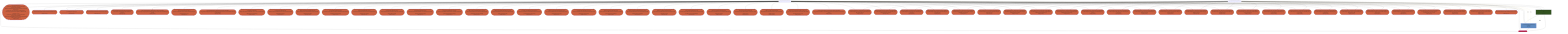 graph TD
  KaScriptModule_57{{"KaScriptModule(build.gradle.kts)"}}
  KaSourceModule_59["KaSourceModule(GradleKotlinFixture)<br />production<br />JVM (1.8)"]
  KaLibraryModule_55(["KaLibraryModule(SDK)"])
  KaSourceModule_60["KaSourceModule(GradleKotlinFixture)<br />test<br />JVM (1.8)"]
  KaLibraryModule_56(["KaLibraryModule(classes=[jar://GRADLE_REPOSITORY/caches/modules-2/files-2.1/org.jetbrains.kotlin/kotlin-stdlib/2.0.20/7388d355f7cceb002cd387ccb7ab3850e4e0a07f/kotlin-stdlib-2.0.20.jar!/, jar://GRADLE_REPOSITORY/wrapper/dists/gradle-8.11-bin/c4te04g51qsyw1bxcb929u7br/gradle-8.11/lib/kotlin-stdlib-2.0.20.jar!/], sources=[jar://GRADLE_REPOSITORY/caches/modules-2/files-2.1/org.jetbrains.kotlin/kotlin-stdlib/2.0.20/a6abf4122d686e67c307f45a1d056cd2d6ae57b5/kotlin-stdlib-2.0.20-sources.jar!/])<br />scriptDependency"])
  KaLibraryModule_0(["KaLibraryModule(GRADLE_REPOSITORY/caches/8.11/dependencies-accessors/932b97c9e0ae61a950d0c442ab66fbe219f5f218/classes)<br />scriptDependency"])
  KaLibraryModule_1(["KaLibraryModule(GRADLE_REPOSITORY/caches/8.11/generated-gradle-jars/gradle-api-8.11.jar)<br />scriptDependency"])
  KaLibraryModule_3(["KaLibraryModule(GRADLE_REPOSITORY/caches/8.11/kotlin-dsl/accessors/67e0e34578eb78fe1de6071a11242124/classes)<br />scriptDependency"])
  KaLibraryModule_4(["KaLibraryModule(GRADLE_REPOSITORY/caches/8.11/kotlin-dsl/accessors/713d72c97915090755fbad209f3188cd-PS/classes)<br />scriptDependency"])
  KaLibraryModule_5(["KaLibraryModule(GRADLE_REPOSITORY/caches/modules-2/files-2.1/com.google.code.gson/gson/2.8.9/8a432c1d6825781e21a02db2e2c33c5fde2833b9/gson-2.8.9.jar)<br />scriptDependency"])
  KaLibraryModule_6(["KaLibraryModule(GRADLE_REPOSITORY/caches/modules-2/files-2.1/org.gradle.kotlin/gradle-kotlin-dsl-plugins/5.1.1/3df489c5ed7c79591eaef488ac4462a685a2c3de/gradle-kotlin-dsl-plugins-5.1.1.jar)<br />scriptDependency"])
  KaLibraryModule_7(["KaLibraryModule(GRADLE_REPOSITORY/caches/modules-2/files-2.1/org.jetbrains.intellij.deps/trove4j/1.0.20200330/3afb14d5f9ceb459d724e907a21145e8ff394f02/trove4j-1.0.20200330.jar)<br />scriptDependency"])
  KaLibraryModule_8(["KaLibraryModule(GRADLE_REPOSITORY/caches/modules-2/files-2.1/org.jetbrains.kotlin/kotlin-assignment/2.0.20/b4f2e732fe09103b173377194c41ef14ef698c5c/kotlin-assignment-2.0.20-gradle85.jar)<br />scriptDependency"])
  KaLibraryModule_9(["KaLibraryModule(GRADLE_REPOSITORY/caches/modules-2/files-2.1/org.jetbrains.kotlin/kotlin-build-statistics/2.0.20/fa1c73206997fe6ea912319041e105e6438accdf/kotlin-build-statistics-2.0.20.jar)<br />scriptDependency"])
  KaLibraryModule_10(["KaLibraryModule(GRADLE_REPOSITORY/caches/modules-2/files-2.1/org.jetbrains.kotlin/kotlin-build-tools-api/2.0.20/7898f46131274ac85569ef30f965e3758e217551/kotlin-build-tools-api-2.0.20.jar)<br />scriptDependency"])
  KaLibraryModule_11(["KaLibraryModule(GRADLE_REPOSITORY/caches/modules-2/files-2.1/org.jetbrains.kotlin/kotlin-compiler-embeddable/2.0.20/244b603e8c729f98baaf9088d90b5b9350c68af8/kotlin-compiler-embeddable-2.0.20.jar)<br />scriptDependency"])
  KaLibraryModule_12(["KaLibraryModule(GRADLE_REPOSITORY/caches/modules-2/files-2.1/org.jetbrains.kotlin/kotlin-compiler-runner/2.0.20/b7298471a2af50b32b7c460775c23759edb5bb70/kotlin-compiler-runner-2.0.20.jar)<br />scriptDependency"])
  KaLibraryModule_13(["KaLibraryModule(GRADLE_REPOSITORY/caches/modules-2/files-2.1/org.jetbrains.kotlin/kotlin-daemon-client/2.0.20/910b2107f6a7cc02366687b6e835ae0beaadb59b/kotlin-daemon-client-2.0.20.jar)<br />scriptDependency"])
  KaLibraryModule_14(["KaLibraryModule(GRADLE_REPOSITORY/caches/modules-2/files-2.1/org.jetbrains.kotlin/kotlin-daemon-embeddable/2.0.20/9eb02dce62f058efe6a121cf00cf5da9779e2746/kotlin-daemon-embeddable-2.0.20.jar)<br />scriptDependency"])
  KaLibraryModule_15(["KaLibraryModule(GRADLE_REPOSITORY/caches/modules-2/files-2.1/org.jetbrains.kotlin/kotlin-gradle-plugin-annotations/2.0.20/a68df0dc58b9bf664e96de49d673f30f24148224/kotlin-gradle-plugin-annotations-2.0.20.jar)<br />scriptDependency"])
  KaLibraryModule_16(["KaLibraryModule(GRADLE_REPOSITORY/caches/modules-2/files-2.1/org.jetbrains.kotlin/kotlin-gradle-plugin-api/2.0.20/d2bb3020f72504d0455fcb9cef3af4bdf6564de5/kotlin-gradle-plugin-api-2.0.20-gradle85.jar)<br />scriptDependency"])
  KaLibraryModule_17(["KaLibraryModule(GRADLE_REPOSITORY/caches/modules-2/files-2.1/org.jetbrains.kotlin/kotlin-gradle-plugin-api/2.0.20/d2bb3020f72504d0455fcb9cef3af4bdf6564de5/kotlin-gradle-plugin-api-2.0.20.jar)<br />scriptDependency"])
  KaLibraryModule_18(["KaLibraryModule(GRADLE_REPOSITORY/caches/modules-2/files-2.1/org.jetbrains.kotlin/kotlin-gradle-plugin-idea-proto/2.0.20/71e7e908bab748c5b035e551c8efd19a5215c0ca/kotlin-gradle-plugin-idea-proto-2.0.20.jar)<br />scriptDependency"])
  KaLibraryModule_19(["KaLibraryModule(GRADLE_REPOSITORY/caches/modules-2/files-2.1/org.jetbrains.kotlin/kotlin-gradle-plugin-idea/2.0.20/dc54973fe68b0bb9b816bd04ef39648ca29526a6/kotlin-gradle-plugin-idea-2.0.20.jar)<br />scriptDependency"])
  KaLibraryModule_20(["KaLibraryModule(GRADLE_REPOSITORY/caches/modules-2/files-2.1/org.jetbrains.kotlin/kotlin-gradle-plugin-model/2.0.20/a23be6a5119ded89279f2bf9a095cddec6145614/kotlin-gradle-plugin-model-2.0.20.jar)<br />scriptDependency"])
  KaLibraryModule_21(["KaLibraryModule(GRADLE_REPOSITORY/caches/modules-2/files-2.1/org.jetbrains.kotlin/kotlin-gradle-plugin/2.0.20/5ca90c0173fffe0f4e9b73aca425fd99213cc43a/kotlin-gradle-plugin-2.0.20-gradle85.jar)<br />scriptDependency"])
  KaLibraryModule_22(["KaLibraryModule(GRADLE_REPOSITORY/caches/modules-2/files-2.1/org.jetbrains.kotlin/kotlin-klib-commonizer-api/2.0.20/c3f877ed653b2d5afc74e9ed8b44bee8856807b1/kotlin-klib-commonizer-api-2.0.20.jar)<br />scriptDependency"])
  KaLibraryModule_23(["KaLibraryModule(GRADLE_REPOSITORY/caches/modules-2/files-2.1/org.jetbrains.kotlin/kotlin-native-utils/2.0.20/9041e552da8fe20f7835123822f9ee273655e34b/kotlin-native-utils-2.0.20.jar)<br />scriptDependency"])
  KaLibraryModule_24(["KaLibraryModule(GRADLE_REPOSITORY/caches/modules-2/files-2.1/org.jetbrains.kotlin/kotlin-sam-with-receiver/2.0.20/f53a1b6144691b0fc3c47032e8aa4695a5f59a01/kotlin-sam-with-receiver-2.0.20-gradle85.jar)<br />scriptDependency"])
  KaLibraryModule_25(["KaLibraryModule(GRADLE_REPOSITORY/caches/modules-2/files-2.1/org.jetbrains.kotlin/kotlin-tooling-core/2.0.20/952179e9b7f114e78274ca73cea6df8fce3c8b3b/kotlin-tooling-core-2.0.20.jar)<br />scriptDependency"])
  KaLibraryModule_26(["KaLibraryModule(GRADLE_REPOSITORY/caches/modules-2/files-2.1/org.jetbrains.kotlin/kotlin-util-io/2.0.20/b74831be580aa621e8158231fbd7904ab634ab7d/kotlin-util-io-2.0.20.jar)<br />scriptDependency"])
  KaLibraryModule_27(["KaLibraryModule(GRADLE_REPOSITORY/caches/modules-2/files-2.1/org.jetbrains.kotlin/kotlin-util-klib/2.0.20/8f1da03af6d8cc1230daa83fabb150891533fb50/kotlin-util-klib-2.0.20.jar)<br />scriptDependency"])
  KaLibraryModule_28(["KaLibraryModule(GRADLE_REPOSITORY/caches/modules-2/files-2.1/org.jetbrains.kotlinx/kotlinx-coroutines-core-jvm/1.6.4/2c997cd1c0ef33f3e751d3831929aeff1390cb30/kotlinx-coroutines-core-jvm-1.6.4.jar)<br />scriptDependency"])
  KaLibraryModule_29(["KaLibraryModule(GRADLE_REPOSITORY/caches/modules-2/files-2.1/org.jetbrains/annotations/13.0/919f0dfe192fb4e063e7dacadee7f8bb9a2672a9/annotations-13.0.jar)<br />scriptDependency"])
  KaLibraryModule_30(["KaLibraryModule(GRADLE_REPOSITORY/wrapper/dists/gradle-8.11-bin/c4te04g51qsyw1bxcb929u7br/gradle-8.11/lib/gradle-base-services-8.11.jar)<br />scriptDependency"])
  KaLibraryModule_31(["KaLibraryModule(GRADLE_REPOSITORY/wrapper/dists/gradle-8.11-bin/c4te04g51qsyw1bxcb929u7br/gradle-8.11/lib/gradle-base-services-groovy-8.11.jar)<br />scriptDependency"])
  KaLibraryModule_32(["KaLibraryModule(GRADLE_REPOSITORY/wrapper/dists/gradle-8.11-bin/c4te04g51qsyw1bxcb929u7br/gradle-8.11/lib/gradle-core-8.11.jar)<br />scriptDependency"])
  KaLibraryModule_33(["KaLibraryModule(GRADLE_REPOSITORY/wrapper/dists/gradle-8.11-bin/c4te04g51qsyw1bxcb929u7br/gradle-8.11/lib/gradle-core-api-8.11.jar)<br />scriptDependency"])
  KaLibraryModule_34(["KaLibraryModule(GRADLE_REPOSITORY/wrapper/dists/gradle-8.11-bin/c4te04g51qsyw1bxcb929u7br/gradle-8.11/lib/gradle-installation-beacon-8.11.jar)<br />scriptDependency"])
  KaLibraryModule_35(["KaLibraryModule(GRADLE_REPOSITORY/wrapper/dists/gradle-8.11-bin/c4te04g51qsyw1bxcb929u7br/gradle-8.11/lib/gradle-kotlin-dsl-8.11.jar)<br />scriptDependency"])
  KaLibraryModule_36(["KaLibraryModule(GRADLE_REPOSITORY/wrapper/dists/gradle-8.11-bin/c4te04g51qsyw1bxcb929u7br/gradle-8.11/lib/gradle-kotlin-dsl-extensions-8.11.jar)<br />scriptDependency"])
  KaLibraryModule_37(["KaLibraryModule(GRADLE_REPOSITORY/wrapper/dists/gradle-8.11-bin/c4te04g51qsyw1bxcb929u7br/gradle-8.11/lib/gradle-kotlin-dsl-shared-runtime-8.11.jar)<br />scriptDependency"])
  KaLibraryModule_38(["KaLibraryModule(GRADLE_REPOSITORY/wrapper/dists/gradle-8.11-bin/c4te04g51qsyw1bxcb929u7br/gradle-8.11/lib/gradle-kotlin-dsl-tooling-models-8.11.jar)<br />scriptDependency"])
  KaLibraryModule_39(["KaLibraryModule(GRADLE_REPOSITORY/wrapper/dists/gradle-8.11-bin/c4te04g51qsyw1bxcb929u7br/gradle-8.11/lib/groovy-3.0.22.jar)<br />scriptDependency"])
  KaLibraryModule_40(["KaLibraryModule(GRADLE_REPOSITORY/wrapper/dists/gradle-8.11-bin/c4te04g51qsyw1bxcb929u7br/gradle-8.11/lib/groovy-ant-3.0.22.jar)<br />scriptDependency"])
  KaLibraryModule_41(["KaLibraryModule(GRADLE_REPOSITORY/wrapper/dists/gradle-8.11-bin/c4te04g51qsyw1bxcb929u7br/gradle-8.11/lib/groovy-astbuilder-3.0.22.jar)<br />scriptDependency"])
  KaLibraryModule_42(["KaLibraryModule(GRADLE_REPOSITORY/wrapper/dists/gradle-8.11-bin/c4te04g51qsyw1bxcb929u7br/gradle-8.11/lib/groovy-console-3.0.22.jar)<br />scriptDependency"])
  KaLibraryModule_43(["KaLibraryModule(GRADLE_REPOSITORY/wrapper/dists/gradle-8.11-bin/c4te04g51qsyw1bxcb929u7br/gradle-8.11/lib/groovy-datetime-3.0.22.jar)<br />scriptDependency"])
  KaLibraryModule_44(["KaLibraryModule(GRADLE_REPOSITORY/wrapper/dists/gradle-8.11-bin/c4te04g51qsyw1bxcb929u7br/gradle-8.11/lib/groovy-dateutil-3.0.22.jar)<br />scriptDependency"])
  KaLibraryModule_45(["KaLibraryModule(GRADLE_REPOSITORY/wrapper/dists/gradle-8.11-bin/c4te04g51qsyw1bxcb929u7br/gradle-8.11/lib/groovy-groovydoc-3.0.22.jar)<br />scriptDependency"])
  KaLibraryModule_46(["KaLibraryModule(GRADLE_REPOSITORY/wrapper/dists/gradle-8.11-bin/c4te04g51qsyw1bxcb929u7br/gradle-8.11/lib/groovy-json-3.0.22.jar)<br />scriptDependency"])
  KaLibraryModule_47(["KaLibraryModule(GRADLE_REPOSITORY/wrapper/dists/gradle-8.11-bin/c4te04g51qsyw1bxcb929u7br/gradle-8.11/lib/groovy-nio-3.0.22.jar)<br />scriptDependency"])
  KaLibraryModule_48(["KaLibraryModule(GRADLE_REPOSITORY/wrapper/dists/gradle-8.11-bin/c4te04g51qsyw1bxcb929u7br/gradle-8.11/lib/groovy-sql-3.0.22.jar)<br />scriptDependency"])
  KaLibraryModule_49(["KaLibraryModule(GRADLE_REPOSITORY/wrapper/dists/gradle-8.11-bin/c4te04g51qsyw1bxcb929u7br/gradle-8.11/lib/groovy-templates-3.0.22.jar)<br />scriptDependency"])
  KaLibraryModule_50(["KaLibraryModule(GRADLE_REPOSITORY/wrapper/dists/gradle-8.11-bin/c4te04g51qsyw1bxcb929u7br/gradle-8.11/lib/groovy-test-3.0.22.jar)<br />scriptDependency"])
  KaLibraryModule_51(["KaLibraryModule(GRADLE_REPOSITORY/wrapper/dists/gradle-8.11-bin/c4te04g51qsyw1bxcb929u7br/gradle-8.11/lib/groovy-xml-3.0.22.jar)<br />scriptDependency"])
  KaLibraryModule_52(["KaLibraryModule(GRADLE_REPOSITORY/wrapper/dists/gradle-8.11-bin/c4te04g51qsyw1bxcb929u7br/gradle-8.11/lib/javaparser-core-3.17.0.jar)<br />scriptDependency"])
  KaLibraryModule_53(["KaLibraryModule(GRADLE_REPOSITORY/wrapper/dists/gradle-8.11-bin/c4te04g51qsyw1bxcb929u7br/gradle-8.11/lib/kotlin-reflect-2.0.20.jar)<br />scriptDependency"])
  KaScriptModule_58{{"KaScriptModule(settings.gradle.kts)"}}
  KaLibraryModule_54(["KaLibraryModule(GRADLE_REPOSITORY/wrapper/dists/gradle-8.11-bin/c4te04g51qsyw1bxcb929u7br/gradle-8.11/lib/kotlin-stdlib-2.0.20.jar)<br />scriptDependency"])
  KaLibraryModule_2(["KaLibraryModule(GRADLE_REPOSITORY/caches/8.11/kotlin-dsl/accessors/045fae15c156631da085875c7a614413/classes)<br />scriptDependency"])
  style KaSourceModule_59 fill:#608BC1
  style KaLibraryModule_55 fill:#CC2B52
  style KaSourceModule_60 fill:#31511E
  style KaLibraryModule_56 fill:#CB6040
  style KaLibraryModule_0 fill:#CB6040
  style KaLibraryModule_1 fill:#CB6040
  style KaLibraryModule_3 fill:#CB6040
  style KaLibraryModule_4 fill:#CB6040
  style KaLibraryModule_5 fill:#CB6040
  style KaLibraryModule_6 fill:#CB6040
  style KaLibraryModule_7 fill:#CB6040
  style KaLibraryModule_8 fill:#CB6040
  style KaLibraryModule_9 fill:#CB6040
  style KaLibraryModule_10 fill:#CB6040
  style KaLibraryModule_11 fill:#CB6040
  style KaLibraryModule_12 fill:#CB6040
  style KaLibraryModule_13 fill:#CB6040
  style KaLibraryModule_14 fill:#CB6040
  style KaLibraryModule_15 fill:#CB6040
  style KaLibraryModule_16 fill:#CB6040
  style KaLibraryModule_17 fill:#CB6040
  style KaLibraryModule_18 fill:#CB6040
  style KaLibraryModule_19 fill:#CB6040
  style KaLibraryModule_20 fill:#CB6040
  style KaLibraryModule_21 fill:#CB6040
  style KaLibraryModule_22 fill:#CB6040
  style KaLibraryModule_23 fill:#CB6040
  style KaLibraryModule_24 fill:#CB6040
  style KaLibraryModule_25 fill:#CB6040
  style KaLibraryModule_26 fill:#CB6040
  style KaLibraryModule_27 fill:#CB6040
  style KaLibraryModule_28 fill:#CB6040
  style KaLibraryModule_29 fill:#CB6040
  style KaLibraryModule_30 fill:#CB6040
  style KaLibraryModule_31 fill:#CB6040
  style KaLibraryModule_32 fill:#CB6040
  style KaLibraryModule_33 fill:#CB6040
  style KaLibraryModule_34 fill:#CB6040
  style KaLibraryModule_35 fill:#CB6040
  style KaLibraryModule_36 fill:#CB6040
  style KaLibraryModule_37 fill:#CB6040
  style KaLibraryModule_38 fill:#CB6040
  style KaLibraryModule_39 fill:#CB6040
  style KaLibraryModule_40 fill:#CB6040
  style KaLibraryModule_41 fill:#CB6040
  style KaLibraryModule_42 fill:#CB6040
  style KaLibraryModule_43 fill:#CB6040
  style KaLibraryModule_44 fill:#CB6040
  style KaLibraryModule_45 fill:#CB6040
  style KaLibraryModule_46 fill:#CB6040
  style KaLibraryModule_47 fill:#CB6040
  style KaLibraryModule_48 fill:#CB6040
  style KaLibraryModule_49 fill:#CB6040
  style KaLibraryModule_50 fill:#CB6040
  style KaLibraryModule_51 fill:#CB6040
  style KaLibraryModule_52 fill:#CB6040
  style KaLibraryModule_53 fill:#CB6040
  style KaLibraryModule_54 fill:#CB6040
  style KaLibraryModule_2 fill:#CB6040
  KaScriptModule_57 --> KaLibraryModule_0
  KaScriptModule_57 --> KaLibraryModule_1
  KaScriptModule_57 --> KaLibraryModule_10
  KaScriptModule_57 --> KaLibraryModule_11
  KaScriptModule_57 --> KaLibraryModule_12
  KaScriptModule_57 --> KaLibraryModule_13
  KaScriptModule_57 --> KaLibraryModule_14
  KaScriptModule_57 --> KaLibraryModule_15
  KaScriptModule_57 --> KaLibraryModule_16
  KaScriptModule_57 --> KaLibraryModule_17
  KaScriptModule_57 --> KaLibraryModule_18
  KaScriptModule_57 --> KaLibraryModule_19
  KaScriptModule_57 --> KaLibraryModule_20
  KaScriptModule_57 --> KaLibraryModule_21
  KaScriptModule_57 --> KaLibraryModule_22
  KaScriptModule_57 --> KaLibraryModule_23
  KaScriptModule_57 --> KaLibraryModule_24
  KaScriptModule_57 --> KaLibraryModule_25
  KaScriptModule_57 --> KaLibraryModule_26
  KaScriptModule_57 --> KaLibraryModule_27
  KaScriptModule_57 --> KaLibraryModule_28
  KaScriptModule_57 --> KaLibraryModule_29
  KaScriptModule_57 --> KaLibraryModule_3
  KaScriptModule_57 --> KaLibraryModule_30
  KaScriptModule_57 --> KaLibraryModule_31
  KaScriptModule_57 --> KaLibraryModule_32
  KaScriptModule_57 --> KaLibraryModule_33
  KaScriptModule_57 --> KaLibraryModule_34
  KaScriptModule_57 --> KaLibraryModule_35
  KaScriptModule_57 --> KaLibraryModule_36
  KaScriptModule_57 --> KaLibraryModule_37
  KaScriptModule_57 --> KaLibraryModule_38
  KaScriptModule_57 --> KaLibraryModule_39
  KaScriptModule_57 --> KaLibraryModule_4
  KaScriptModule_57 --> KaLibraryModule_40
  KaScriptModule_57 --> KaLibraryModule_41
  KaScriptModule_57 --> KaLibraryModule_42
  KaScriptModule_57 --> KaLibraryModule_43
  KaScriptModule_57 --> KaLibraryModule_44
  KaScriptModule_57 --> KaLibraryModule_45
  KaScriptModule_57 --> KaLibraryModule_46
  KaScriptModule_57 --> KaLibraryModule_47
  KaScriptModule_57 --> KaLibraryModule_48
  KaScriptModule_57 --> KaLibraryModule_49
  KaScriptModule_57 --> KaLibraryModule_5
  KaScriptModule_57 --> KaLibraryModule_50
  KaScriptModule_57 --> KaLibraryModule_51
  KaScriptModule_57 --> KaLibraryModule_52
  KaScriptModule_57 --> KaLibraryModule_53
  KaScriptModule_57 --> KaLibraryModule_55
  KaScriptModule_57 --> KaLibraryModule_56
  KaScriptModule_57 --> KaLibraryModule_6
  KaScriptModule_57 --> KaLibraryModule_7
  KaScriptModule_57 --> KaLibraryModule_8
  KaScriptModule_57 --> KaLibraryModule_9
  KaScriptModule_57 --> KaSourceModule_59
  KaScriptModule_57 --> KaSourceModule_60
  KaScriptModule_58 --> KaLibraryModule_1
  KaScriptModule_58 --> KaLibraryModule_2
  KaScriptModule_58 --> KaLibraryModule_30
  KaScriptModule_58 --> KaLibraryModule_31
  KaScriptModule_58 --> KaLibraryModule_32
  KaScriptModule_58 --> KaLibraryModule_33
  KaScriptModule_58 --> KaLibraryModule_34
  KaScriptModule_58 --> KaLibraryModule_35
  KaScriptModule_58 --> KaLibraryModule_36
  KaScriptModule_58 --> KaLibraryModule_37
  KaScriptModule_58 --> KaLibraryModule_38
  KaScriptModule_58 --> KaLibraryModule_39
  KaScriptModule_58 --> KaLibraryModule_40
  KaScriptModule_58 --> KaLibraryModule_41
  KaScriptModule_58 --> KaLibraryModule_42
  KaScriptModule_58 --> KaLibraryModule_43
  KaScriptModule_58 --> KaLibraryModule_44
  KaScriptModule_58 --> KaLibraryModule_45
  KaScriptModule_58 --> KaLibraryModule_46
  KaScriptModule_58 --> KaLibraryModule_47
  KaScriptModule_58 --> KaLibraryModule_48
  KaScriptModule_58 --> KaLibraryModule_49
  KaScriptModule_58 --> KaLibraryModule_50
  KaScriptModule_58 --> KaLibraryModule_51
  KaScriptModule_58 --> KaLibraryModule_52
  KaScriptModule_58 --> KaLibraryModule_53
  KaScriptModule_58 --> KaLibraryModule_54
  KaScriptModule_58 --> KaLibraryModule_55
  KaScriptModule_58 --> KaSourceModule_59
  KaScriptModule_58 --> KaSourceModule_60
  KaSourceModule_59 --> KaLibraryModule_55
  KaSourceModule_60 --> KaLibraryModule_55
  KaSourceModule_60 --> KaSourceModule_59
  KaScriptModule_57 --friend--> KaSourceModule_59
  KaScriptModule_58 --friend--> KaSourceModule_59
  KaSourceModule_60 --friend--> KaSourceModule_59
  linkStyle 0 stroke:black
  linkStyle 1 stroke:black
  linkStyle 2 stroke:black
  linkStyle 3 stroke:black
  linkStyle 4 stroke:black
  linkStyle 5 stroke:black
  linkStyle 6 stroke:black
  linkStyle 7 stroke:black
  linkStyle 8 stroke:black
  linkStyle 9 stroke:black
  linkStyle 10 stroke:black
  linkStyle 11 stroke:black
  linkStyle 12 stroke:black
  linkStyle 13 stroke:black
  linkStyle 14 stroke:black
  linkStyle 15 stroke:black
  linkStyle 16 stroke:black
  linkStyle 17 stroke:black
  linkStyle 18 stroke:black
  linkStyle 19 stroke:black
  linkStyle 20 stroke:black
  linkStyle 21 stroke:black
  linkStyle 22 stroke:black
  linkStyle 23 stroke:black
  linkStyle 24 stroke:black
  linkStyle 25 stroke:black
  linkStyle 26 stroke:black
  linkStyle 27 stroke:black
  linkStyle 28 stroke:black
  linkStyle 29 stroke:black
  linkStyle 30 stroke:black
  linkStyle 31 stroke:black
  linkStyle 32 stroke:black
  linkStyle 33 stroke:black
  linkStyle 34 stroke:black
  linkStyle 35 stroke:black
  linkStyle 36 stroke:black
  linkStyle 37 stroke:black
  linkStyle 38 stroke:black
  linkStyle 39 stroke:black
  linkStyle 40 stroke:black
  linkStyle 41 stroke:black
  linkStyle 42 stroke:black
  linkStyle 43 stroke:black
  linkStyle 44 stroke:black
  linkStyle 45 stroke:black
  linkStyle 46 stroke:black
  linkStyle 47 stroke:black
  linkStyle 48 stroke:black
  linkStyle 49 stroke:black
  linkStyle 50 stroke:black
  linkStyle 51 stroke:black
  linkStyle 52 stroke:black
  linkStyle 53 stroke:black
  linkStyle 54 stroke:black
  linkStyle 55 stroke:black
  linkStyle 56 stroke:black
  linkStyle 57 stroke:black
  linkStyle 58 stroke:black
  linkStyle 59 stroke:black
  linkStyle 60 stroke:black
  linkStyle 61 stroke:black
  linkStyle 62 stroke:black
  linkStyle 63 stroke:black
  linkStyle 64 stroke:black
  linkStyle 65 stroke:black
  linkStyle 66 stroke:black
  linkStyle 67 stroke:black
  linkStyle 68 stroke:black
  linkStyle 69 stroke:black
  linkStyle 70 stroke:black
  linkStyle 71 stroke:black
  linkStyle 72 stroke:black
  linkStyle 73 stroke:black
  linkStyle 74 stroke:black
  linkStyle 75 stroke:black
  linkStyle 76 stroke:black
  linkStyle 77 stroke:black
  linkStyle 78 stroke:black
  linkStyle 79 stroke:black
  linkStyle 80 stroke:black
  linkStyle 81 stroke:black
  linkStyle 82 stroke:black
  linkStyle 83 stroke:black
  linkStyle 84 stroke:black
  linkStyle 85 stroke:black
  linkStyle 86 stroke:black
  linkStyle 87 stroke:black
  linkStyle 88 stroke:black
  linkStyle 89 stroke:black
  linkStyle 90 stroke:#E6C767
  linkStyle 91 stroke:#E6C767
  linkStyle 92 stroke:#E6C767